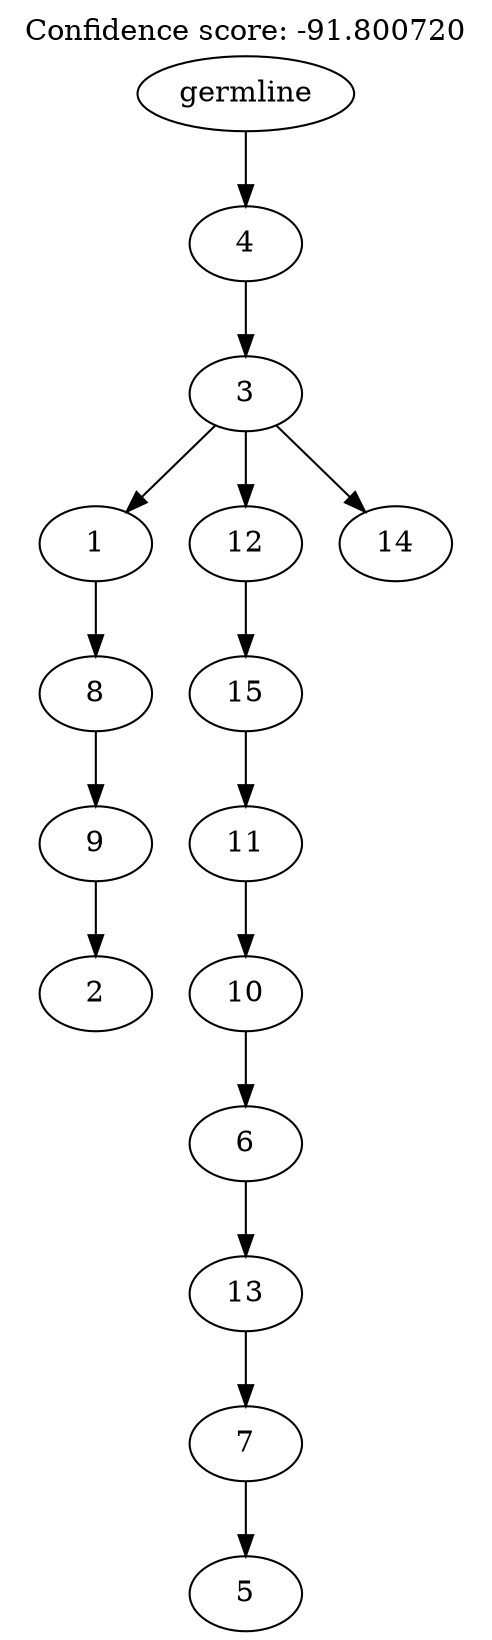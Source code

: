 digraph g {
	"13" -> "14";
	"14" [label="2"];
	"12" -> "13";
	"13" [label="9"];
	"11" -> "12";
	"12" [label="8"];
	"9" -> "10";
	"10" [label="5"];
	"8" -> "9";
	"9" [label="7"];
	"7" -> "8";
	"8" [label="13"];
	"6" -> "7";
	"7" [label="6"];
	"5" -> "6";
	"6" [label="10"];
	"4" -> "5";
	"5" [label="11"];
	"3" -> "4";
	"4" [label="15"];
	"2" -> "3";
	"3" [label="12"];
	"2" -> "11";
	"11" [label="1"];
	"2" -> "15";
	"15" [label="14"];
	"1" -> "2";
	"2" [label="3"];
	"0" -> "1";
	"1" [label="4"];
	"0" [label="germline"];
	labelloc="t";
	label="Confidence score: -91.800720";
}
